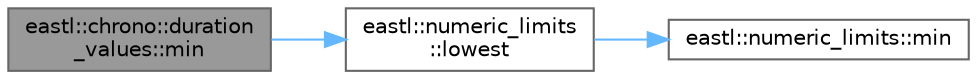digraph "eastl::chrono::duration_values::min"
{
 // LATEX_PDF_SIZE
  bgcolor="transparent";
  edge [fontname=Helvetica,fontsize=10,labelfontname=Helvetica,labelfontsize=10];
  node [fontname=Helvetica,fontsize=10,shape=box,height=0.2,width=0.4];
  rankdir="LR";
  Node1 [id="Node000001",label="eastl::chrono::duration\l_values::min",height=0.2,width=0.4,color="gray40", fillcolor="grey60", style="filled", fontcolor="black",tooltip=" "];
  Node1 -> Node2 [id="edge1_Node000001_Node000002",color="steelblue1",style="solid",tooltip=" "];
  Node2 [id="Node000002",label="eastl::numeric_limits\l::lowest",height=0.2,width=0.4,color="grey40", fillcolor="white", style="filled",URL="$classeastl_1_1numeric__limits.html#aa2aed6d58bbbe590d78fa3e554040b52",tooltip=" "];
  Node2 -> Node3 [id="edge2_Node000002_Node000003",color="steelblue1",style="solid",tooltip=" "];
  Node3 [id="Node000003",label="eastl::numeric_limits::min",height=0.2,width=0.4,color="grey40", fillcolor="white", style="filled",URL="$classeastl_1_1numeric__limits.html#af650fcb0aa305c9f565d73362c088365",tooltip=" "];
}
